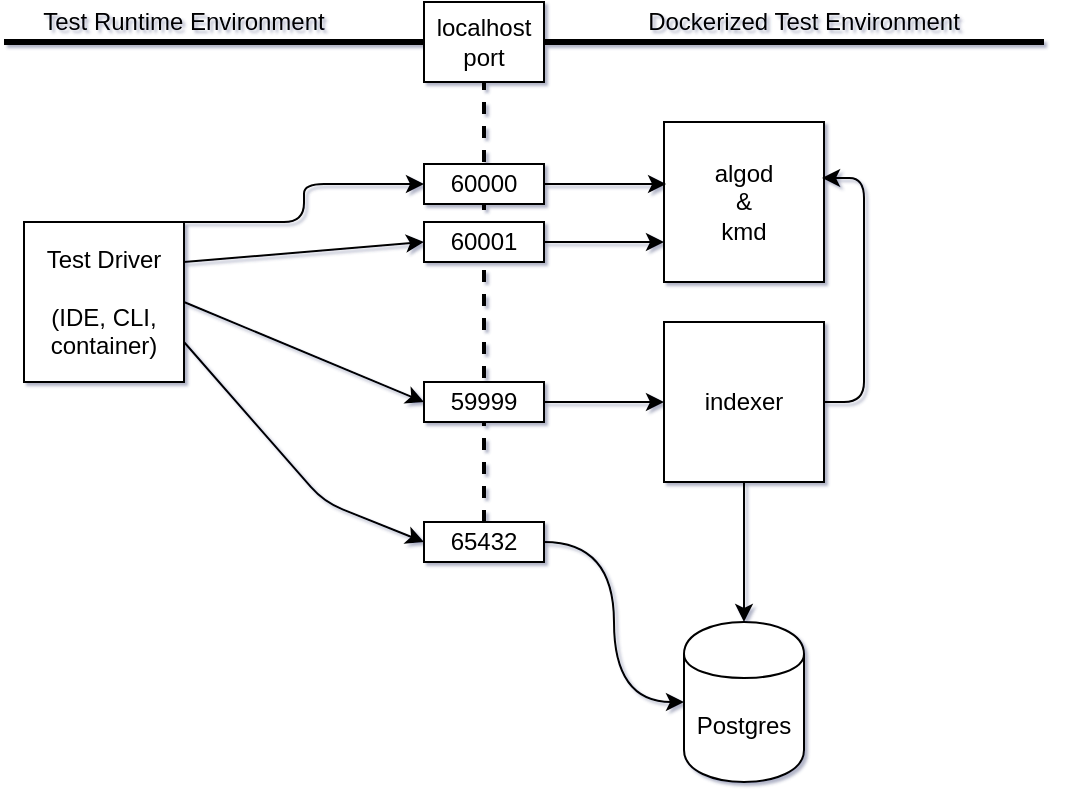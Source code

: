 <mxfile>
    <diagram id="HS0lg_PoKlv11ZVYbhXw" name="Page-1">
        <mxGraphModel dx="520" dy="554" grid="1" gridSize="10" guides="1" tooltips="1" connect="1" arrows="1" fold="1" page="1" pageScale="1" pageWidth="850" pageHeight="1100" background="#ffffff" math="0" shadow="1">
            <root>
                <mxCell id="0"/>
                <mxCell id="1" parent="0"/>
                <mxCell id="YCCqw9m8MG-2d-XIQVSM-2" value="Dockerized Test Environment" style="text;html=1;strokeColor=none;fillColor=none;align=center;verticalAlign=middle;whiteSpace=wrap;rounded=0;" parent="1" vertex="1">
                    <mxGeometry x="390" y="220" width="260" height="20" as="geometry"/>
                </mxCell>
                <mxCell id="YCCqw9m8MG-2d-XIQVSM-3" value="algod&lt;br&gt;&amp;amp;&lt;br&gt;kmd" style="whiteSpace=wrap;html=1;aspect=fixed;" parent="1" vertex="1">
                    <mxGeometry x="450" y="280" width="80" height="80" as="geometry"/>
                </mxCell>
                <mxCell id="YCCqw9m8MG-2d-XIQVSM-4" value="" style="endArrow=none;dashed=1;html=1;strokeWidth=2;exitX=0.5;exitY=0;exitDx=0;exitDy=0;" parent="1" source="YCCqw9m8MG-2d-XIQVSM-28" edge="1">
                    <mxGeometry width="50" height="50" relative="1" as="geometry">
                        <mxPoint x="360" y="750" as="sourcePoint"/>
                        <mxPoint x="360" y="240" as="targetPoint"/>
                    </mxGeometry>
                </mxCell>
                <mxCell id="YCCqw9m8MG-2d-XIQVSM-5" value="Test Runtime Environment" style="text;html=1;strokeColor=none;fillColor=none;align=center;verticalAlign=middle;whiteSpace=wrap;rounded=0;" parent="1" vertex="1">
                    <mxGeometry x="120" y="220" width="180" height="20" as="geometry"/>
                </mxCell>
                <mxCell id="YCCqw9m8MG-2d-XIQVSM-6" value="Postgres" style="shape=cylinder;whiteSpace=wrap;html=1;boundedLbl=1;backgroundOutline=1;" parent="1" vertex="1">
                    <mxGeometry x="460" y="530" width="60" height="80" as="geometry"/>
                </mxCell>
                <mxCell id="YCCqw9m8MG-2d-XIQVSM-20" style="edgeStyle=orthogonalEdgeStyle;rounded=0;orthogonalLoop=1;jettySize=auto;html=1;strokeWidth=1;entryX=0;entryY=0.75;entryDx=0;entryDy=0;" parent="1" source="YCCqw9m8MG-2d-XIQVSM-14" target="YCCqw9m8MG-2d-XIQVSM-3" edge="1">
                    <mxGeometry relative="1" as="geometry"/>
                </mxCell>
                <mxCell id="YCCqw9m8MG-2d-XIQVSM-14" value="60001" style="rounded=0;whiteSpace=wrap;html=1;" parent="1" vertex="1">
                    <mxGeometry x="330" y="330" width="60" height="20" as="geometry"/>
                </mxCell>
                <mxCell id="YCCqw9m8MG-2d-XIQVSM-18" style="edgeStyle=orthogonalEdgeStyle;rounded=0;orthogonalLoop=1;jettySize=auto;html=1;exitX=1;exitY=0.5;exitDx=0;exitDy=0;entryX=0.013;entryY=0.388;entryDx=0;entryDy=0;entryPerimeter=0;strokeWidth=1;" parent="1" source="YCCqw9m8MG-2d-XIQVSM-16" target="YCCqw9m8MG-2d-XIQVSM-3" edge="1">
                    <mxGeometry relative="1" as="geometry"/>
                </mxCell>
                <mxCell id="YCCqw9m8MG-2d-XIQVSM-16" value="60000" style="rounded=0;whiteSpace=wrap;html=1;" parent="1" vertex="1">
                    <mxGeometry x="330" y="301" width="60" height="20" as="geometry"/>
                </mxCell>
                <mxCell id="YCCqw9m8MG-2d-XIQVSM-29" style="edgeStyle=orthogonalEdgeStyle;curved=1;orthogonalLoop=1;jettySize=auto;html=1;entryX=0;entryY=0.5;entryDx=0;entryDy=0;strokeWidth=1;" parent="1" source="YCCqw9m8MG-2d-XIQVSM-28" target="YCCqw9m8MG-2d-XIQVSM-6" edge="1">
                    <mxGeometry relative="1" as="geometry"/>
                </mxCell>
                <mxCell id="YCCqw9m8MG-2d-XIQVSM-28" value="65432" style="rounded=0;whiteSpace=wrap;html=1;" parent="1" vertex="1">
                    <mxGeometry x="330" y="480" width="60" height="20" as="geometry"/>
                </mxCell>
                <mxCell id="6" style="edgeStyle=none;html=1;exitX=1;exitY=0;exitDx=0;exitDy=0;entryX=0;entryY=0.5;entryDx=0;entryDy=0;" edge="1" parent="1" source="YCCqw9m8MG-2d-XIQVSM-31" target="YCCqw9m8MG-2d-XIQVSM-16">
                    <mxGeometry relative="1" as="geometry">
                        <Array as="points">
                            <mxPoint x="270" y="330"/>
                            <mxPoint x="270" y="311"/>
                        </Array>
                    </mxGeometry>
                </mxCell>
                <mxCell id="8" style="edgeStyle=none;html=1;exitX=1;exitY=0.25;exitDx=0;exitDy=0;entryX=0;entryY=0.5;entryDx=0;entryDy=0;" edge="1" parent="1" source="YCCqw9m8MG-2d-XIQVSM-31" target="YCCqw9m8MG-2d-XIQVSM-14">
                    <mxGeometry relative="1" as="geometry"/>
                </mxCell>
                <mxCell id="9" style="edgeStyle=none;html=1;exitX=1;exitY=0.5;exitDx=0;exitDy=0;entryX=0;entryY=0.5;entryDx=0;entryDy=0;" edge="1" parent="1" source="YCCqw9m8MG-2d-XIQVSM-31" target="jmN4ubJqjQ3D0z9f-JT_-1">
                    <mxGeometry relative="1" as="geometry"/>
                </mxCell>
                <mxCell id="10" style="edgeStyle=none;html=1;exitX=1;exitY=0.75;exitDx=0;exitDy=0;entryX=0;entryY=0.5;entryDx=0;entryDy=0;" edge="1" parent="1" source="YCCqw9m8MG-2d-XIQVSM-31" target="YCCqw9m8MG-2d-XIQVSM-28">
                    <mxGeometry relative="1" as="geometry">
                        <Array as="points">
                            <mxPoint x="280" y="470"/>
                        </Array>
                    </mxGeometry>
                </mxCell>
                <mxCell id="YCCqw9m8MG-2d-XIQVSM-31" value="Test Driver&lt;br&gt;&lt;br&gt;(IDE, CLI, container)" style="whiteSpace=wrap;html=1;aspect=fixed;" parent="1" vertex="1">
                    <mxGeometry x="130" y="330" width="80" height="80" as="geometry"/>
                </mxCell>
                <mxCell id="YCCqw9m8MG-2d-XIQVSM-41" value="" style="endArrow=none;html=1;strokeWidth=3;" parent="1" source="YCCqw9m8MG-2d-XIQVSM-42" edge="1">
                    <mxGeometry width="50" height="50" relative="1" as="geometry">
                        <mxPoint x="120" y="240" as="sourcePoint"/>
                        <mxPoint x="640" y="240" as="targetPoint"/>
                    </mxGeometry>
                </mxCell>
                <mxCell id="YCCqw9m8MG-2d-XIQVSM-42" value="localhost&lt;br&gt;port" style="rounded=0;whiteSpace=wrap;html=1;" parent="1" vertex="1">
                    <mxGeometry x="330" y="220" width="60" height="40" as="geometry"/>
                </mxCell>
                <mxCell id="YCCqw9m8MG-2d-XIQVSM-43" value="" style="endArrow=none;html=1;strokeWidth=3;" parent="1" target="YCCqw9m8MG-2d-XIQVSM-42" edge="1">
                    <mxGeometry width="50" height="50" relative="1" as="geometry">
                        <mxPoint x="120" y="240" as="sourcePoint"/>
                        <mxPoint x="640" y="240" as="targetPoint"/>
                    </mxGeometry>
                </mxCell>
                <mxCell id="jmN4ubJqjQ3D0z9f-JT_-4" style="edgeStyle=orthogonalEdgeStyle;rounded=1;orthogonalLoop=1;jettySize=auto;html=1;entryX=0;entryY=0.5;entryDx=0;entryDy=0;" parent="1" source="jmN4ubJqjQ3D0z9f-JT_-1" target="jmN4ubJqjQ3D0z9f-JT_-2" edge="1">
                    <mxGeometry relative="1" as="geometry"/>
                </mxCell>
                <mxCell id="jmN4ubJqjQ3D0z9f-JT_-1" value="59999" style="rounded=0;whiteSpace=wrap;html=1;" parent="1" vertex="1">
                    <mxGeometry x="330" y="410" width="60" height="20" as="geometry"/>
                </mxCell>
                <mxCell id="jmN4ubJqjQ3D0z9f-JT_-3" style="edgeStyle=orthogonalEdgeStyle;orthogonalLoop=1;jettySize=auto;html=1;entryX=0.988;entryY=0.35;entryDx=0;entryDy=0;entryPerimeter=0;rounded=1;" parent="1" source="jmN4ubJqjQ3D0z9f-JT_-2" target="YCCqw9m8MG-2d-XIQVSM-3" edge="1">
                    <mxGeometry relative="1" as="geometry">
                        <Array as="points">
                            <mxPoint x="550" y="420"/>
                            <mxPoint x="550" y="308"/>
                        </Array>
                    </mxGeometry>
                </mxCell>
                <mxCell id="5" style="edgeStyle=none;html=1;exitX=0.5;exitY=1;exitDx=0;exitDy=0;entryX=0.5;entryY=0;entryDx=0;entryDy=0;" parent="1" source="jmN4ubJqjQ3D0z9f-JT_-2" target="YCCqw9m8MG-2d-XIQVSM-6" edge="1">
                    <mxGeometry relative="1" as="geometry"/>
                </mxCell>
                <mxCell id="jmN4ubJqjQ3D0z9f-JT_-2" value="indexer&lt;span style=&quot;color: rgba(0 , 0 , 0 , 0) ; font-family: monospace ; font-size: 0px&quot;&gt;%3CmxGraphModel%3E%3Croot%3E%3CmxCell%20id%3D%220%22%2F%3E%3CmxCell%20id%3D%221%22%20parent%3D%220%22%2F%3E%3CmxCell%20id%3D%222%22%20value%3D%22algod%26lt%3Bbr%26gt%3B%26amp%3Bamp%3B%26lt%3Bbr%26gt%3Bkmd%22%20style%3D%22whiteSpace%3Dwrap%3Bhtml%3D1%3Baspect%3Dfixed%3B%22%20vertex%3D%221%22%20parent%3D%221%22%3E%3CmxGeometry%20x%3D%22480%22%20y%3D%22280%22%20width%3D%2280%22%20height%3D%2280%22%20as%3D%22geometry%22%2F%3E%3C%2FmxCell%3E%3C%2Froot%3E%3C%2FmxGraphModel%3E&lt;/span&gt;" style="whiteSpace=wrap;html=1;aspect=fixed;" parent="1" vertex="1">
                    <mxGeometry x="450" y="380" width="80" height="80" as="geometry"/>
                </mxCell>
            </root>
        </mxGraphModel>
    </diagram>
</mxfile>